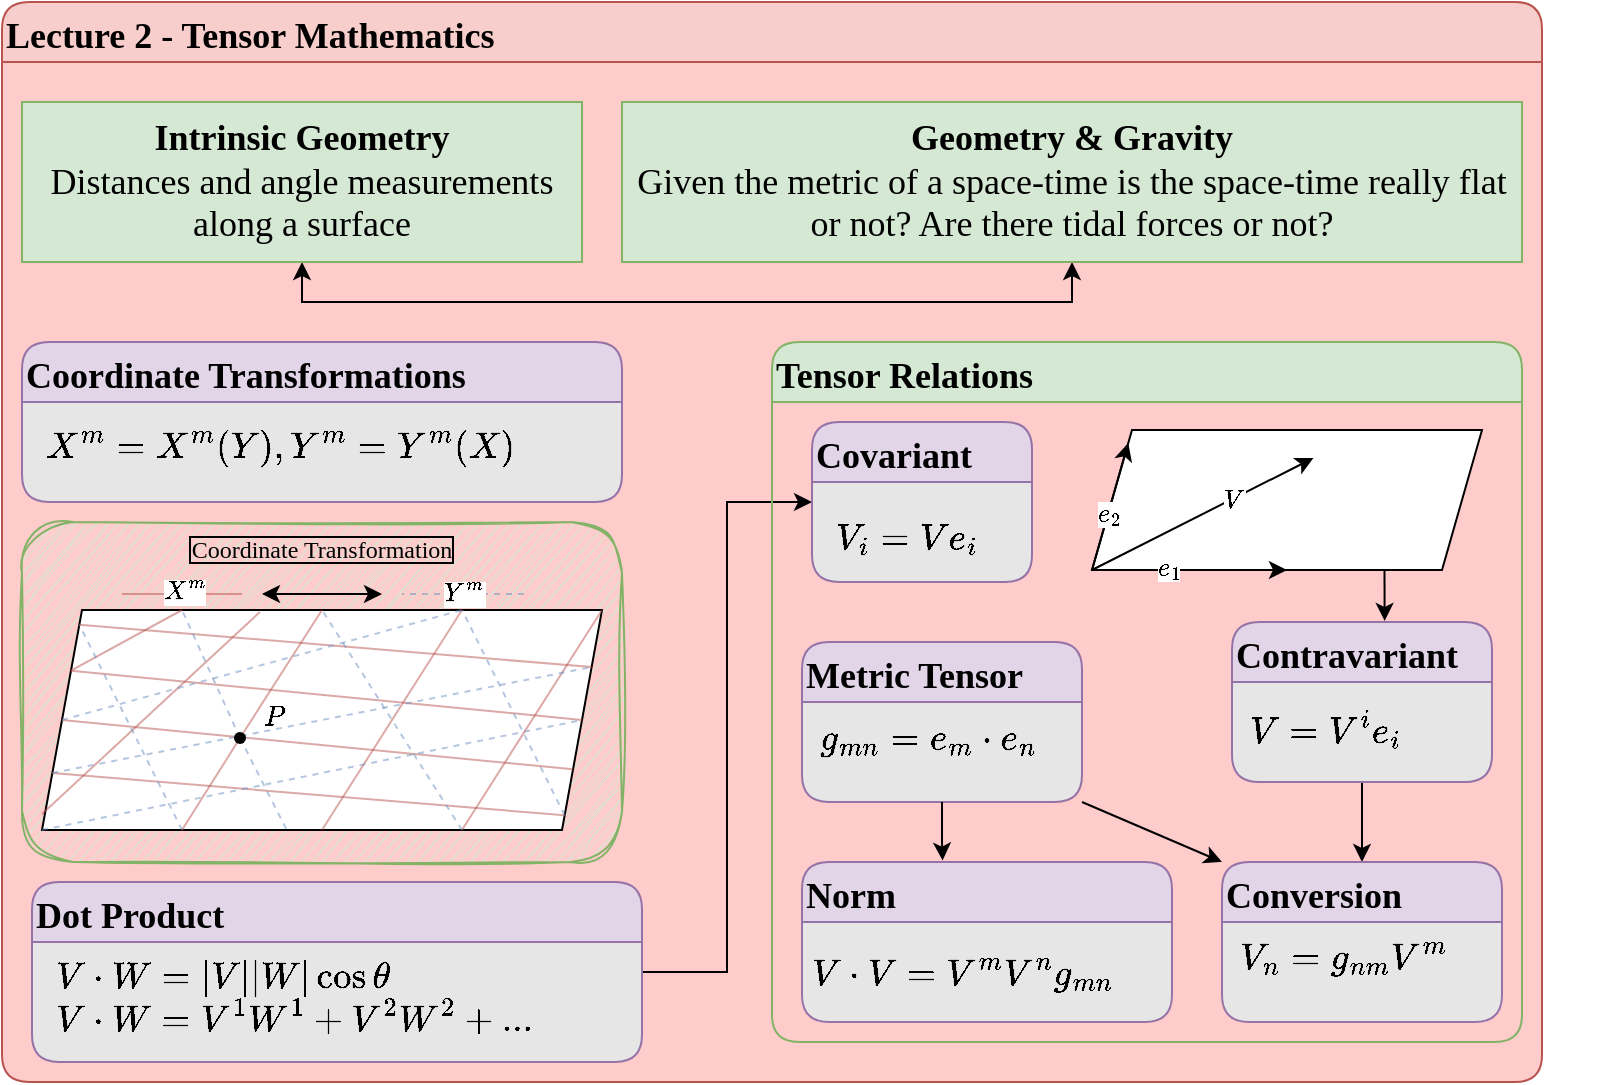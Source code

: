 <mxfile version="26.2.15">
  <diagram id="JDI_gfJpjxLJ_JYhKjTu" name="Page-1">
    <mxGraphModel dx="1234" dy="883" grid="1" gridSize="10" guides="1" tooltips="1" connect="1" arrows="1" fold="1" page="1" pageScale="1" pageWidth="850" pageHeight="1100" math="1" shadow="0">
      <root>
        <mxCell id="0" />
        <mxCell id="1" parent="0" />
        <mxCell id="2" value="Lecture 2 - Tensor Mathematics" style="swimlane;fontFamily=Comic Sans MS;fontSize=18;align=left;fillColor=#f8cecc;strokeColor=#b85450;fillStyle=auto;rounded=1;startSize=30;labelBackgroundColor=none;swimlaneFillColor=#FFCCCC;gradientColor=none;gradientDirection=south;glass=0;shadow=0;textShadow=0;labelBorderColor=none;collapsible=0;movable=0;resizable=0;rotatable=0;deletable=0;editable=0;locked=1;connectable=0;" parent="1" vertex="1">
          <mxGeometry x="40" y="10" width="770" height="540" as="geometry" />
        </mxCell>
        <mxCell id="rqJD057hp5dNB1Oq94-u-25" value="Coordinate Transformation" style="group;fillColor=#D5E8D4;strokeColor=#82b366;fontFamily=Comic Sans MS;labelBorderColor=default;connectable=0;sketch=1;curveFitting=1;jiggle=2;rounded=1;container=0;fontSize=12;movable=0;resizable=0;rotatable=0;deletable=0;editable=0;locked=1;" parent="1" vertex="1" connectable="0">
          <mxGeometry x="50" y="270" width="300" height="170" as="geometry" />
        </mxCell>
        <mxCell id="24" value="Coordinate Transformations" style="swimlane;fontFamily=Comic Sans MS;fontSize=18;align=left;fillColor=#e1d5e7;strokeColor=#9673a6;fillStyle=auto;rounded=1;startSize=30;swimlaneFillColor=#E6E6E6;collapsible=0;enumerate=0;comic=0;moveCells=0;fixedWidth=1;resizable=0;movableLabel=0;backgroundOutline=0;container=1;autosize=0;movable=0;rotatable=0;deletable=0;editable=0;locked=1;connectable=0;" parent="1" vertex="1">
          <mxGeometry x="50" y="180" width="300" height="80" as="geometry">
            <mxRectangle x="40" y="150" width="250" height="40" as="alternateBounds" />
          </mxGeometry>
        </mxCell>
        <mxCell id="25" value="`X^m = X^m(Y), Y^m = Y^m(X)`" style="text;html=1;align=left;verticalAlign=middle;resizable=0;points=[];autosize=1;strokeColor=none;fillColor=none;fontSize=18;fontFamily=Comic Sans MS;overflow=visible;portConstraint=none;connectable=0;autosizeGrid=1;backgroundOutline=0;recursiveResize=0;allowArrows=1;movable=0;rotatable=0;deletable=0;editable=0;locked=1;" parent="24" vertex="1">
          <mxGeometry x="10" y="32" width="290" height="40" as="geometry" />
        </mxCell>
        <mxCell id="Pdv_m9fTr3heHusSSOr7-30" style="edgeStyle=orthogonalEdgeStyle;rounded=0;orthogonalLoop=1;jettySize=auto;html=1;startArrow=classic;startFill=1;movable=0;resizable=0;rotatable=0;deletable=0;editable=0;locked=1;connectable=0;entryX=0.5;entryY=1;entryDx=0;entryDy=0;" parent="1" source="Pdv_m9fTr3heHusSSOr7-27" target="MurDivCq2SA582k9PhSN-25" edge="1">
          <mxGeometry relative="1" as="geometry">
            <Array as="points">
              <mxPoint x="190" y="160" />
              <mxPoint x="575" y="160" />
            </Array>
            <mxPoint x="575" y="130" as="targetPoint" />
          </mxGeometry>
        </mxCell>
        <mxCell id="Pdv_m9fTr3heHusSSOr7-27" value="&lt;p&gt;&lt;font face=&quot;Comic Sans MS&quot;&gt;&lt;span style=&quot;font-size: 18px;&quot;&gt;&lt;b&gt;Intrinsic Geometry&lt;/b&gt;&lt;br&gt;Distances and angle measurements along a surface&lt;/span&gt;&lt;/font&gt;&lt;/p&gt;" style="text;strokeColor=#82b366;align=center;fillColor=#d5e8d4;html=1;verticalAlign=middle;whiteSpace=wrap;rounded=0;fontFamily=Helvetica;fontSize=11;fontColor=default;movable=0;resizable=0;rotatable=0;deletable=0;editable=0;locked=1;connectable=0;" parent="1" vertex="1">
          <mxGeometry x="50" y="60" width="280" height="80" as="geometry" />
        </mxCell>
        <mxCell id="uogYfpa3hfwfO3VfYfQ4-28" style="edgeStyle=orthogonalEdgeStyle;rounded=0;orthogonalLoop=1;jettySize=auto;html=1;entryX=0;entryY=0.5;entryDx=0;entryDy=0;movable=0;resizable=0;rotatable=0;deletable=0;editable=0;locked=1;connectable=0;" parent="1" source="Pdv_m9fTr3heHusSSOr7-35" target="Pdv_m9fTr3heHusSSOr7-33" edge="1">
          <mxGeometry relative="1" as="geometry" />
        </mxCell>
        <mxCell id="Pdv_m9fTr3heHusSSOr7-35" value="Dot Product" style="swimlane;fontFamily=Comic Sans MS;fontSize=18;align=left;fillColor=#e1d5e7;strokeColor=#9673a6;fillStyle=auto;rounded=1;startSize=30;swimlaneFillColor=#E6E6E6;collapsible=0;enumerate=0;comic=0;moveCells=0;fixedWidth=1;resizable=0;movableLabel=0;backgroundOutline=0;container=1;autosize=0;movable=0;rotatable=0;deletable=0;editable=0;locked=1;connectable=0;" parent="1" vertex="1">
          <mxGeometry x="55" y="450" width="305" height="90" as="geometry">
            <mxRectangle x="40" y="150" width="250" height="40" as="alternateBounds" />
          </mxGeometry>
        </mxCell>
        <mxCell id="Pdv_m9fTr3heHusSSOr7-36" value="`V\cdot W = |V||W| \cos\theta`&lt;br&gt;`V\cdot W = V^1W^1 + V^2W^2 + ...`" style="text;html=1;align=left;verticalAlign=middle;resizable=0;points=[];autosize=1;strokeColor=none;fillColor=none;fontSize=18;fontFamily=Comic Sans MS;overflow=visible;portConstraint=none;connectable=0;autosizeGrid=1;backgroundOutline=0;recursiveResize=0;allowArrows=1;movable=0;rotatable=0;deletable=0;editable=0;locked=1;" parent="Pdv_m9fTr3heHusSSOr7-35" vertex="1">
          <mxGeometry x="10" y="28" width="340" height="60" as="geometry" />
        </mxCell>
        <mxCell id="uogYfpa3hfwfO3VfYfQ4-25" value="Tensor Relations" style="swimlane;fontFamily=Comic Sans MS;fontSize=18;align=left;fillColor=#d5e8d4;strokeColor=#82b366;fillStyle=auto;rounded=1;startSize=30;swimlaneFillColor=none;collapsible=0;enumerate=0;comic=0;moveCells=0;fixedWidth=1;resizable=0;movableLabel=0;backgroundOutline=0;container=1;autosize=0;movable=0;rotatable=0;deletable=0;editable=0;locked=1;connectable=0;" parent="1" vertex="1">
          <mxGeometry x="425" y="180" width="375" height="350" as="geometry">
            <mxRectangle x="40" y="150" width="250" height="40" as="alternateBounds" />
          </mxGeometry>
        </mxCell>
        <mxCell id="uogYfpa3hfwfO3VfYfQ4-26" style="edgeStyle=orthogonalEdgeStyle;rounded=0;orthogonalLoop=1;jettySize=auto;html=1;entryX=0.5;entryY=0;entryDx=0;entryDy=0;movable=0;resizable=0;rotatable=0;deletable=0;editable=0;locked=1;connectable=0;" parent="uogYfpa3hfwfO3VfYfQ4-25" source="Pdv_m9fTr3heHusSSOr7-31" target="Pdv_m9fTr3heHusSSOr7-39" edge="1">
          <mxGeometry relative="1" as="geometry" />
        </mxCell>
        <mxCell id="Pdv_m9fTr3heHusSSOr7-31" value="Contravariant" style="swimlane;fontFamily=Comic Sans MS;fontSize=18;align=left;fillColor=#e1d5e7;strokeColor=#9673a6;fillStyle=auto;rounded=1;startSize=30;swimlaneFillColor=#E6E6E6;collapsible=0;enumerate=0;comic=0;moveCells=0;fixedWidth=1;resizable=0;movableLabel=0;backgroundOutline=0;container=1;autosize=0;movable=0;rotatable=0;deletable=0;editable=0;locked=1;connectable=0;" parent="uogYfpa3hfwfO3VfYfQ4-25" vertex="1">
          <mxGeometry x="230" y="140" width="130" height="80" as="geometry">
            <mxRectangle x="40" y="150" width="250" height="40" as="alternateBounds" />
          </mxGeometry>
        </mxCell>
        <mxCell id="Pdv_m9fTr3heHusSSOr7-32" value="`V = V^i e_i`" style="text;html=1;align=left;verticalAlign=middle;resizable=0;points=[];autosize=1;strokeColor=none;fillColor=none;fontSize=18;fontFamily=Comic Sans MS;overflow=visible;portConstraint=none;connectable=0;autosizeGrid=1;backgroundOutline=0;recursiveResize=0;allowArrows=1;movable=0;rotatable=0;deletable=0;editable=0;locked=1;" parent="Pdv_m9fTr3heHusSSOr7-31" vertex="1">
          <mxGeometry x="7" y="35" width="130" height="40" as="geometry" />
        </mxCell>
        <mxCell id="Pdv_m9fTr3heHusSSOr7-37" value="Metric Tensor" style="swimlane;fontFamily=Comic Sans MS;fontSize=18;align=left;fillColor=#e1d5e7;strokeColor=#9673a6;fillStyle=auto;rounded=1;startSize=30;swimlaneFillColor=#E6E6E6;collapsible=0;enumerate=0;comic=0;moveCells=0;fixedWidth=1;resizable=0;movableLabel=0;backgroundOutline=0;container=1;autosize=0;movable=0;rotatable=0;deletable=0;editable=0;locked=1;connectable=0;" parent="uogYfpa3hfwfO3VfYfQ4-25" vertex="1">
          <mxGeometry x="15" y="150" width="140" height="80" as="geometry">
            <mxRectangle x="40" y="150" width="250" height="40" as="alternateBounds" />
          </mxGeometry>
        </mxCell>
        <mxCell id="Pdv_m9fTr3heHusSSOr7-38" value="`g_{mn} = e_m \cdot e_n`" style="text;html=1;align=left;verticalAlign=middle;resizable=0;points=[];autosize=1;strokeColor=none;fillColor=none;fontSize=18;fontFamily=Comic Sans MS;overflow=visible;portConstraint=none;connectable=0;autosizeGrid=1;backgroundOutline=0;recursiveResize=0;allowArrows=1;movable=0;rotatable=0;deletable=0;editable=0;locked=1;" parent="Pdv_m9fTr3heHusSSOr7-37" vertex="1">
          <mxGeometry x="7" y="28" width="250" height="40" as="geometry" />
        </mxCell>
        <mxCell id="Pdv_m9fTr3heHusSSOr7-39" value="Conversion" style="swimlane;fontFamily=Comic Sans MS;fontSize=18;align=left;fillColor=#e1d5e7;strokeColor=#9673a6;fillStyle=auto;rounded=1;startSize=30;swimlaneFillColor=#E6E6E6;collapsible=0;enumerate=0;comic=0;moveCells=0;fixedWidth=1;resizable=0;movableLabel=0;backgroundOutline=0;container=1;autosize=0;movable=0;rotatable=0;deletable=0;editable=0;locked=1;connectable=0;" parent="uogYfpa3hfwfO3VfYfQ4-25" vertex="1">
          <mxGeometry x="225" y="260" width="140" height="80" as="geometry">
            <mxRectangle x="40" y="150" width="250" height="40" as="alternateBounds" />
          </mxGeometry>
        </mxCell>
        <mxCell id="Pdv_m9fTr3heHusSSOr7-40" value="`V_n = g_{nm}V^m`" style="text;html=1;align=left;verticalAlign=middle;resizable=0;points=[];autosize=1;strokeColor=none;fillColor=none;fontSize=18;fontFamily=Comic Sans MS;overflow=visible;portConstraint=none;connectable=0;autosizeGrid=1;backgroundOutline=0;recursiveResize=0;allowArrows=1;movable=0;rotatable=0;deletable=0;editable=0;locked=1;" parent="Pdv_m9fTr3heHusSSOr7-39" vertex="1">
          <mxGeometry x="7" y="28" width="190" height="40" as="geometry" />
        </mxCell>
        <mxCell id="Pdv_m9fTr3heHusSSOr7-33" value="Covariant" style="swimlane;fontFamily=Comic Sans MS;fontSize=18;align=left;fillColor=#e1d5e7;strokeColor=#9673a6;fillStyle=auto;rounded=1;startSize=30;swimlaneFillColor=#E6E6E6;collapsible=0;enumerate=0;comic=0;moveCells=0;fixedWidth=1;resizable=0;movableLabel=0;backgroundOutline=0;container=1;autosize=0;movable=0;rotatable=0;deletable=0;editable=0;locked=1;connectable=0;" parent="uogYfpa3hfwfO3VfYfQ4-25" vertex="1">
          <mxGeometry x="20" y="40" width="110" height="80" as="geometry">
            <mxRectangle x="40" y="150" width="250" height="40" as="alternateBounds" />
          </mxGeometry>
        </mxCell>
        <mxCell id="Pdv_m9fTr3heHusSSOr7-34" value="`V_i = V e_i`" style="text;html=1;align=left;verticalAlign=middle;resizable=0;points=[];autosize=1;strokeColor=none;fillColor=none;fontSize=18;fontFamily=Comic Sans MS;overflow=visible;portConstraint=none;connectable=0;autosizeGrid=1;backgroundOutline=0;recursiveResize=0;allowArrows=1;movable=0;rotatable=0;deletable=0;editable=0;locked=1;" parent="Pdv_m9fTr3heHusSSOr7-33" vertex="1">
          <mxGeometry x="10" y="38" width="130" height="40" as="geometry" />
        </mxCell>
        <mxCell id="uogYfpa3hfwfO3VfYfQ4-29" value="Norm" style="swimlane;fontFamily=Comic Sans MS;fontSize=18;align=left;fillColor=#e1d5e7;strokeColor=#9673a6;fillStyle=auto;rounded=1;startSize=30;swimlaneFillColor=#E6E6E6;collapsible=0;enumerate=0;comic=0;moveCells=0;fixedWidth=1;resizable=0;movableLabel=0;backgroundOutline=0;container=1;autosize=0;movable=0;rotatable=0;deletable=0;editable=0;locked=1;connectable=0;" parent="uogYfpa3hfwfO3VfYfQ4-25" vertex="1">
          <mxGeometry x="15" y="260" width="185" height="80" as="geometry">
            <mxRectangle x="40" y="150" width="250" height="40" as="alternateBounds" />
          </mxGeometry>
        </mxCell>
        <mxCell id="uogYfpa3hfwfO3VfYfQ4-30" value="`V \cdot V = V^mV^n g_{mn}`" style="text;html=1;align=left;verticalAlign=middle;resizable=0;points=[];autosize=1;strokeColor=none;fillColor=none;fontSize=18;fontFamily=Comic Sans MS;overflow=visible;portConstraint=none;connectable=0;autosizeGrid=1;backgroundOutline=0;recursiveResize=0;allowArrows=1;movable=0;rotatable=0;deletable=0;editable=0;locked=1;" parent="uogYfpa3hfwfO3VfYfQ4-29" vertex="1">
          <mxGeometry x="3" y="36" width="280" height="40" as="geometry" />
        </mxCell>
        <mxCell id="uogYfpa3hfwfO3VfYfQ4-32" style="edgeStyle=orthogonalEdgeStyle;rounded=0;orthogonalLoop=1;jettySize=auto;html=1;entryX=0.38;entryY=-0.009;entryDx=0;entryDy=0;entryPerimeter=0;movable=0;resizable=0;rotatable=0;deletable=0;editable=0;locked=1;connectable=0;" parent="uogYfpa3hfwfO3VfYfQ4-25" source="Pdv_m9fTr3heHusSSOr7-37" target="uogYfpa3hfwfO3VfYfQ4-29" edge="1">
          <mxGeometry relative="1" as="geometry" />
        </mxCell>
        <mxCell id="rqJD057hp5dNB1Oq94-u-26" value="" style="shape=parallelogram;perimeter=parallelogramPerimeter;whiteSpace=wrap;html=1;fixedSize=1;movable=0;resizable=0;rotatable=0;deletable=0;editable=0;locked=1;connectable=0;" parent="uogYfpa3hfwfO3VfYfQ4-25" vertex="1">
          <mxGeometry x="160" y="44" width="195" height="70" as="geometry" />
        </mxCell>
        <mxCell id="rqJD057hp5dNB1Oq94-u-27" value="" style="endArrow=classic;html=1;rounded=0;entryX=0;entryY=0;entryDx=0;entryDy=0;exitX=0;exitY=1;exitDx=0;exitDy=0;movable=0;resizable=0;rotatable=0;deletable=0;editable=0;locked=1;connectable=0;" parent="uogYfpa3hfwfO3VfYfQ4-25" source="rqJD057hp5dNB1Oq94-u-26" target="rqJD057hp5dNB1Oq94-u-26" edge="1">
          <mxGeometry width="50" height="50" relative="1" as="geometry">
            <mxPoint x="295" y="350" as="sourcePoint" />
            <mxPoint x="345" y="300" as="targetPoint" />
          </mxGeometry>
        </mxCell>
        <mxCell id="rqJD057hp5dNB1Oq94-u-30" value="`e_2`" style="edgeLabel;html=1;align=center;verticalAlign=middle;resizable=0;points=[];movable=0;rotatable=0;deletable=0;editable=0;locked=1;connectable=0;" parent="rqJD057hp5dNB1Oq94-u-27" vertex="1" connectable="0">
          <mxGeometry x="-0.28" y="1" relative="1" as="geometry">
            <mxPoint x="2" y="-5" as="offset" />
          </mxGeometry>
        </mxCell>
        <mxCell id="rqJD057hp5dNB1Oq94-u-28" value="" style="endArrow=classic;html=1;rounded=0;entryX=0.5;entryY=1;entryDx=0;entryDy=0;exitX=0;exitY=1;exitDx=0;exitDy=0;elbow=horizontal;movable=0;resizable=0;rotatable=0;deletable=0;editable=0;locked=1;connectable=0;" parent="uogYfpa3hfwfO3VfYfQ4-25" source="rqJD057hp5dNB1Oq94-u-26" target="rqJD057hp5dNB1Oq94-u-26" edge="1">
          <mxGeometry width="50" height="50" relative="1" as="geometry">
            <mxPoint x="244" y="338" as="sourcePoint" />
            <mxPoint x="258" y="296" as="targetPoint" />
          </mxGeometry>
        </mxCell>
        <mxCell id="rqJD057hp5dNB1Oq94-u-29" value="`e_1`" style="edgeLabel;html=1;align=center;verticalAlign=middle;resizable=0;points=[];movable=0;rotatable=0;deletable=0;editable=0;locked=1;connectable=0;" parent="rqJD057hp5dNB1Oq94-u-28" vertex="1" connectable="0">
          <mxGeometry x="-0.35" y="1" relative="1" as="geometry">
            <mxPoint x="6" as="offset" />
          </mxGeometry>
        </mxCell>
        <mxCell id="rqJD057hp5dNB1Oq94-u-31" value="" style="endArrow=classic;html=1;rounded=0;exitX=0;exitY=1;exitDx=0;exitDy=0;entryX=0.568;entryY=0.2;entryDx=0;entryDy=0;entryPerimeter=0;movable=0;resizable=0;rotatable=0;deletable=0;editable=0;locked=1;connectable=0;" parent="uogYfpa3hfwfO3VfYfQ4-25" source="rqJD057hp5dNB1Oq94-u-26" target="rqJD057hp5dNB1Oq94-u-26" edge="1">
          <mxGeometry width="50" height="50" relative="1" as="geometry">
            <mxPoint x="275" y="340" as="sourcePoint" />
            <mxPoint x="325" y="290" as="targetPoint" />
          </mxGeometry>
        </mxCell>
        <mxCell id="rqJD057hp5dNB1Oq94-u-32" value="`V`" style="edgeLabel;html=1;align=center;verticalAlign=middle;resizable=0;points=[];movable=0;rotatable=0;deletable=0;editable=0;locked=1;connectable=0;" parent="rqJD057hp5dNB1Oq94-u-31" vertex="1" connectable="0">
          <mxGeometry x="0.412" relative="1" as="geometry">
            <mxPoint x="-7" y="4" as="offset" />
          </mxGeometry>
        </mxCell>
        <mxCell id="rqJD057hp5dNB1Oq94-u-35" value="" style="endArrow=classic;html=1;rounded=0;exitX=1;exitY=1;exitDx=0;exitDy=0;entryX=0;entryY=0;entryDx=0;entryDy=0;movable=0;resizable=0;rotatable=0;deletable=0;editable=0;locked=1;connectable=0;" parent="uogYfpa3hfwfO3VfYfQ4-25" source="Pdv_m9fTr3heHusSSOr7-37" target="Pdv_m9fTr3heHusSSOr7-39" edge="1">
          <mxGeometry width="50" height="50" relative="1" as="geometry">
            <mxPoint x="285" y="240" as="sourcePoint" />
            <mxPoint x="335" y="190" as="targetPoint" />
          </mxGeometry>
        </mxCell>
        <mxCell id="rqJD057hp5dNB1Oq94-u-37" value="" style="endArrow=classic;html=1;rounded=0;exitX=0.75;exitY=1;exitDx=0;exitDy=0;entryX=0.587;entryY=-0.007;entryDx=0;entryDy=0;entryPerimeter=0;movable=0;resizable=0;rotatable=0;deletable=0;editable=0;locked=1;connectable=0;" parent="uogYfpa3hfwfO3VfYfQ4-25" source="rqJD057hp5dNB1Oq94-u-26" target="Pdv_m9fTr3heHusSSOr7-31" edge="1">
          <mxGeometry width="50" height="50" relative="1" as="geometry">
            <mxPoint x="255" y="230" as="sourcePoint" />
            <mxPoint x="305" y="180" as="targetPoint" />
          </mxGeometry>
        </mxCell>
        <mxCell id="uogYfpa3hfwfO3VfYfQ4-35" value="" style="shape=parallelogram;perimeter=parallelogramPerimeter;whiteSpace=wrap;html=1;fixedSize=1;movable=0;resizable=0;rotatable=0;deletable=0;editable=0;locked=1;connectable=0;" parent="1" vertex="1">
          <mxGeometry x="60" y="314" width="280" height="110" as="geometry" />
        </mxCell>
        <mxCell id="uogYfpa3hfwfO3VfYfQ4-36" value="" style="endArrow=none;html=1;rounded=0;exitX=0;exitY=0.25;exitDx=0;exitDy=0;entryX=0.25;entryY=0;entryDx=0;entryDy=0;fillColor=#f8cecc;strokeColor=#b85450;opacity=50;movable=0;resizable=0;rotatable=0;deletable=0;editable=0;locked=1;connectable=0;" parent="1" source="uogYfpa3hfwfO3VfYfQ4-35" target="uogYfpa3hfwfO3VfYfQ4-35" edge="1">
          <mxGeometry width="50" height="50" relative="1" as="geometry">
            <mxPoint x="70" y="356" as="sourcePoint" />
            <mxPoint x="120" y="306" as="targetPoint" />
          </mxGeometry>
        </mxCell>
        <mxCell id="uogYfpa3hfwfO3VfYfQ4-37" value="" style="endArrow=none;html=1;rounded=0;entryX=0.389;entryY=0.009;entryDx=0;entryDy=0;entryPerimeter=0;fillColor=#f8cecc;strokeColor=#b85450;opacity=50;movable=0;resizable=0;rotatable=0;deletable=0;editable=0;locked=1;connectable=0;" parent="1" target="uogYfpa3hfwfO3VfYfQ4-35" edge="1">
          <mxGeometry width="50" height="50" relative="1" as="geometry">
            <mxPoint x="60" y="416" as="sourcePoint" />
            <mxPoint x="110" y="366" as="targetPoint" />
          </mxGeometry>
        </mxCell>
        <mxCell id="uogYfpa3hfwfO3VfYfQ4-39" value="" style="endArrow=none;html=1;rounded=0;entryX=0.5;entryY=0;entryDx=0;entryDy=0;exitDx=0;exitDy=0;fillColor=#f8cecc;strokeColor=#b85450;opacity=50;movable=0;resizable=0;rotatable=0;deletable=0;editable=0;locked=1;connectable=0;" parent="1" source="uogYfpa3hfwfO3VfYfQ4-46" target="uogYfpa3hfwfO3VfYfQ4-35" edge="1">
          <mxGeometry width="50" height="50" relative="1" as="geometry">
            <mxPoint x="130" y="415" as="sourcePoint" />
            <mxPoint x="239" y="306" as="targetPoint" />
          </mxGeometry>
        </mxCell>
        <mxCell id="uogYfpa3hfwfO3VfYfQ4-40" value="" style="endArrow=none;html=1;rounded=0;entryX=0.75;entryY=0;entryDx=0;entryDy=0;exitX=0.5;exitY=1;exitDx=0;exitDy=0;fillColor=#f8cecc;strokeColor=#b85450;opacity=50;movable=0;resizable=0;rotatable=0;deletable=0;editable=0;locked=1;connectable=0;" parent="1" source="uogYfpa3hfwfO3VfYfQ4-35" target="uogYfpa3hfwfO3VfYfQ4-35" edge="1">
          <mxGeometry width="50" height="50" relative="1" as="geometry">
            <mxPoint x="180" y="416" as="sourcePoint" />
            <mxPoint x="250" y="306" as="targetPoint" />
          </mxGeometry>
        </mxCell>
        <mxCell id="uogYfpa3hfwfO3VfYfQ4-41" value="" style="endArrow=none;html=1;rounded=0;entryX=1;entryY=0;entryDx=0;entryDy=0;exitX=0.75;exitY=1;exitDx=0;exitDy=0;fillColor=#f8cecc;strokeColor=#b85450;opacity=50;movable=0;resizable=0;rotatable=0;deletable=0;editable=0;locked=1;connectable=0;" parent="1" source="uogYfpa3hfwfO3VfYfQ4-35" target="uogYfpa3hfwfO3VfYfQ4-35" edge="1">
          <mxGeometry width="50" height="50" relative="1" as="geometry">
            <mxPoint x="210" y="426" as="sourcePoint" />
            <mxPoint x="280" y="316" as="targetPoint" />
          </mxGeometry>
        </mxCell>
        <mxCell id="uogYfpa3hfwfO3VfYfQ4-42" value="" style="endArrow=none;html=1;rounded=0;exitX=0;exitY=0.75;exitDx=0;exitDy=0;entryX=1;entryY=1;entryDx=0;entryDy=0;fillColor=#f8cecc;strokeColor=#b85450;opacity=50;movable=0;resizable=0;rotatable=0;deletable=0;editable=0;locked=1;connectable=0;" parent="1" source="uogYfpa3hfwfO3VfYfQ4-35" target="uogYfpa3hfwfO3VfYfQ4-35" edge="1">
          <mxGeometry width="50" height="50" relative="1" as="geometry">
            <mxPoint x="190" y="396" as="sourcePoint" />
            <mxPoint x="240" y="346" as="targetPoint" />
          </mxGeometry>
        </mxCell>
        <mxCell id="uogYfpa3hfwfO3VfYfQ4-43" value="" style="endArrow=none;html=1;rounded=0;exitX=0;exitY=0.5;exitDx=0;exitDy=0;entryX=1;entryY=0.75;entryDx=0;entryDy=0;fillColor=#f8cecc;strokeColor=#b85450;opacity=50;movable=0;resizable=0;rotatable=0;deletable=0;editable=0;locked=1;connectable=0;" parent="1" source="uogYfpa3hfwfO3VfYfQ4-35" target="uogYfpa3hfwfO3VfYfQ4-35" edge="1">
          <mxGeometry width="50" height="50" relative="1" as="geometry">
            <mxPoint x="75" y="397" as="sourcePoint" />
            <mxPoint x="331" y="419" as="targetPoint" />
          </mxGeometry>
        </mxCell>
        <mxCell id="uogYfpa3hfwfO3VfYfQ4-44" value="" style="endArrow=none;html=1;rounded=0;exitX=0;exitY=0.25;exitDx=0;exitDy=0;entryX=1;entryY=0.5;entryDx=0;entryDy=0;fillColor=#f8cecc;strokeColor=#b85450;opacity=50;movable=0;resizable=0;rotatable=0;deletable=0;editable=0;locked=1;connectable=0;" parent="1" source="uogYfpa3hfwfO3VfYfQ4-35" target="uogYfpa3hfwfO3VfYfQ4-35" edge="1">
          <mxGeometry width="50" height="50" relative="1" as="geometry">
            <mxPoint x="80" y="371" as="sourcePoint" />
            <mxPoint x="336" y="396" as="targetPoint" />
          </mxGeometry>
        </mxCell>
        <mxCell id="uogYfpa3hfwfO3VfYfQ4-45" value="" style="endArrow=none;html=1;rounded=0;exitX=0;exitY=0;exitDx=0;exitDy=0;entryX=1;entryY=0.25;entryDx=0;entryDy=0;fillColor=#f8cecc;strokeColor=#b85450;opacity=50;movable=0;resizable=0;rotatable=0;deletable=0;editable=0;locked=1;connectable=0;" parent="1" source="uogYfpa3hfwfO3VfYfQ4-35" target="uogYfpa3hfwfO3VfYfQ4-35" edge="1">
          <mxGeometry width="50" height="50" relative="1" as="geometry">
            <mxPoint x="84" y="346" as="sourcePoint" />
            <mxPoint x="340" y="371" as="targetPoint" />
          </mxGeometry>
        </mxCell>
        <mxCell id="uogYfpa3hfwfO3VfYfQ4-50" value="" style="endArrow=none;dashed=1;html=1;rounded=0;entryX=0.25;entryY=0;entryDx=0;entryDy=0;exitDx=0;exitDy=0;exitPerimeter=0;fillColor=#dae8fc;strokeColor=#6c8ebf;opacity=50;movable=0;resizable=0;rotatable=0;deletable=0;editable=0;locked=1;connectable=0;" parent="1" source="uogYfpa3hfwfO3VfYfQ4-46" target="uogYfpa3hfwfO3VfYfQ4-35" edge="1">
          <mxGeometry width="50" height="50" relative="1" as="geometry">
            <mxPoint x="130" y="416" as="sourcePoint" />
            <mxPoint x="240" y="346" as="targetPoint" />
          </mxGeometry>
        </mxCell>
        <mxCell id="uogYfpa3hfwfO3VfYfQ4-51" value="" style="endArrow=none;dashed=1;html=1;rounded=0;entryX=0.5;entryY=0;entryDx=0;entryDy=0;exitX=0.75;exitY=1;exitDx=0;exitDy=0;fillColor=#dae8fc;strokeColor=#6c8ebf;opacity=50;movable=0;resizable=0;rotatable=0;deletable=0;editable=0;locked=1;connectable=0;" parent="1" source="uogYfpa3hfwfO3VfYfQ4-35" target="uogYfpa3hfwfO3VfYfQ4-35" edge="1">
          <mxGeometry width="50" height="50" relative="1" as="geometry">
            <mxPoint x="140" y="426" as="sourcePoint" />
            <mxPoint x="140" y="316" as="targetPoint" />
          </mxGeometry>
        </mxCell>
        <mxCell id="uogYfpa3hfwfO3VfYfQ4-52" value="" style="endArrow=none;dashed=1;html=1;rounded=0;entryX=0;entryY=0;entryDx=0;entryDy=0;exitX=0.25;exitY=1;exitDx=0;exitDy=0;fillColor=#dae8fc;strokeColor=#6c8ebf;opacity=50;movable=0;resizable=0;rotatable=0;deletable=0;editable=0;locked=1;connectable=0;" parent="1" source="uogYfpa3hfwfO3VfYfQ4-35" target="uogYfpa3hfwfO3VfYfQ4-35" edge="1">
          <mxGeometry width="50" height="50" relative="1" as="geometry">
            <mxPoint x="210" y="426" as="sourcePoint" />
            <mxPoint x="140" y="316" as="targetPoint" />
          </mxGeometry>
        </mxCell>
        <mxCell id="uogYfpa3hfwfO3VfYfQ4-53" value="" style="endArrow=none;dashed=1;html=1;rounded=0;entryX=0.75;entryY=0;entryDx=0;entryDy=0;exitX=1;exitY=1;exitDx=0;exitDy=0;fillColor=#dae8fc;strokeColor=#6c8ebf;opacity=50;movable=0;resizable=0;rotatable=0;deletable=0;editable=0;locked=1;connectable=0;" parent="1" source="uogYfpa3hfwfO3VfYfQ4-35" target="uogYfpa3hfwfO3VfYfQ4-35" edge="1">
          <mxGeometry width="50" height="50" relative="1" as="geometry">
            <mxPoint x="140" y="426" as="sourcePoint" />
            <mxPoint x="89" y="323" as="targetPoint" />
          </mxGeometry>
        </mxCell>
        <mxCell id="uogYfpa3hfwfO3VfYfQ4-54" value="" style="endArrow=none;dashed=1;html=1;rounded=0;entryX=1;entryY=0.5;entryDx=0;entryDy=0;exitX=0;exitY=1;exitDx=0;exitDy=0;fillColor=#dae8fc;strokeColor=#6c8ebf;opacity=50;movable=0;resizable=0;rotatable=0;deletable=0;editable=0;locked=1;connectable=0;" parent="1" source="uogYfpa3hfwfO3VfYfQ4-35" target="uogYfpa3hfwfO3VfYfQ4-35" edge="1">
          <mxGeometry width="50" height="50" relative="1" as="geometry">
            <mxPoint x="140" y="426" as="sourcePoint" />
            <mxPoint x="89" y="323" as="targetPoint" />
          </mxGeometry>
        </mxCell>
        <mxCell id="uogYfpa3hfwfO3VfYfQ4-55" value="" style="endArrow=none;dashed=1;html=1;rounded=0;entryX=1;entryY=0.25;entryDx=0;entryDy=0;exitX=0;exitY=0.75;exitDx=0;exitDy=0;fillColor=#dae8fc;strokeColor=#6c8ebf;opacity=50;movable=0;resizable=0;rotatable=0;deletable=0;editable=0;locked=1;connectable=0;" parent="1" source="uogYfpa3hfwfO3VfYfQ4-35" target="uogYfpa3hfwfO3VfYfQ4-35" edge="1">
          <mxGeometry width="50" height="50" relative="1" as="geometry">
            <mxPoint x="70" y="426" as="sourcePoint" />
            <mxPoint x="340" y="371" as="targetPoint" />
          </mxGeometry>
        </mxCell>
        <mxCell id="uogYfpa3hfwfO3VfYfQ4-56" value="" style="endArrow=none;dashed=1;html=1;rounded=0;entryX=0.75;entryY=0;entryDx=0;entryDy=0;exitX=0;exitY=0.5;exitDx=0;exitDy=0;fillColor=#dae8fc;strokeColor=#6c8ebf;opacity=50;movable=0;resizable=0;rotatable=0;deletable=0;editable=0;locked=1;connectable=0;" parent="1" source="uogYfpa3hfwfO3VfYfQ4-35" target="uogYfpa3hfwfO3VfYfQ4-35" edge="1">
          <mxGeometry width="50" height="50" relative="1" as="geometry">
            <mxPoint x="75" y="397" as="sourcePoint" />
            <mxPoint x="345" y="345" as="targetPoint" />
          </mxGeometry>
        </mxCell>
        <mxCell id="uogYfpa3hfwfO3VfYfQ4-58" value="" style="endArrow=none;dashed=1;html=1;rounded=0;entryX=0;entryY=0;entryDx=0;entryDy=0;fillColor=#dae8fc;strokeColor=#6c8ebf;opacity=50;movable=0;resizable=0;rotatable=0;deletable=0;editable=0;locked=1;connectable=0;" parent="1" edge="1">
          <mxGeometry width="50" height="50" relative="1" as="geometry">
            <mxPoint x="301" y="306" as="sourcePoint" />
            <mxPoint x="240" y="306" as="targetPoint" />
          </mxGeometry>
        </mxCell>
        <mxCell id="uogYfpa3hfwfO3VfYfQ4-59" value="`Y^m`" style="edgeLabel;html=1;align=center;verticalAlign=middle;resizable=0;points=[];movable=0;rotatable=0;deletable=0;editable=0;locked=1;connectable=0;" parent="uogYfpa3hfwfO3VfYfQ4-58" vertex="1" connectable="0">
          <mxGeometry x="-0.335" y="1" relative="1" as="geometry">
            <mxPoint x="-10" y="-1" as="offset" />
          </mxGeometry>
        </mxCell>
        <mxCell id="uogYfpa3hfwfO3VfYfQ4-60" value="" style="endArrow=none;html=1;rounded=0;fillColor=#f8cecc;strokeColor=#b85450;opacity=50;movable=0;resizable=0;rotatable=0;deletable=0;editable=0;locked=1;connectable=0;" parent="1" edge="1">
          <mxGeometry width="50" height="50" relative="1" as="geometry">
            <mxPoint x="100" y="306" as="sourcePoint" />
            <mxPoint x="160" y="306" as="targetPoint" />
          </mxGeometry>
        </mxCell>
        <mxCell id="uogYfpa3hfwfO3VfYfQ4-61" value="`X^m`" style="edgeLabel;html=1;align=center;verticalAlign=middle;resizable=0;points=[];movable=0;rotatable=0;deletable=0;editable=0;locked=1;connectable=0;" parent="uogYfpa3hfwfO3VfYfQ4-60" vertex="1" connectable="0">
          <mxGeometry x="0.02" y="1" relative="1" as="geometry">
            <mxPoint as="offset" />
          </mxGeometry>
        </mxCell>
        <mxCell id="uogYfpa3hfwfO3VfYfQ4-62" value="" style="endArrow=classic;startArrow=classic;html=1;rounded=0;movable=0;resizable=0;rotatable=0;deletable=0;editable=0;locked=1;connectable=0;" parent="1" edge="1">
          <mxGeometry width="50" height="50" relative="1" as="geometry">
            <mxPoint x="170" y="306" as="sourcePoint" />
            <mxPoint x="230" y="306" as="targetPoint" />
          </mxGeometry>
        </mxCell>
        <mxCell id="uogYfpa3hfwfO3VfYfQ4-63" value="" style="endArrow=none;html=1;rounded=0;entryDx=0;entryDy=0;exitX=0.25;exitY=1;exitDx=0;exitDy=0;fillColor=#f8cecc;strokeColor=#b85450;opacity=50;movable=0;resizable=0;rotatable=0;deletable=0;editable=0;locked=1;connectable=0;" parent="1" source="uogYfpa3hfwfO3VfYfQ4-35" target="uogYfpa3hfwfO3VfYfQ4-46" edge="1">
          <mxGeometry width="50" height="50" relative="1" as="geometry">
            <mxPoint x="130" y="424" as="sourcePoint" />
            <mxPoint x="200" y="314" as="targetPoint" />
          </mxGeometry>
        </mxCell>
        <mxCell id="uogYfpa3hfwfO3VfYfQ4-64" value="" style="endArrow=none;dashed=1;html=1;rounded=0;entryDx=0;entryDy=0;exitX=0.436;exitY=0.995;exitDx=0;exitDy=0;exitPerimeter=0;fillColor=#dae8fc;strokeColor=#6c8ebf;opacity=50;movable=0;resizable=0;rotatable=0;deletable=0;editable=0;locked=1;connectable=0;" parent="1" source="uogYfpa3hfwfO3VfYfQ4-35" target="uogYfpa3hfwfO3VfYfQ4-46" edge="1">
          <mxGeometry width="50" height="50" relative="1" as="geometry">
            <mxPoint x="182" y="423" as="sourcePoint" />
            <mxPoint x="130" y="314" as="targetPoint" />
          </mxGeometry>
        </mxCell>
        <mxCell id="uogYfpa3hfwfO3VfYfQ4-46" value="" style="shape=waypoint;sketch=0;fillStyle=solid;size=6;pointerEvents=1;points=[];fillColor=none;resizable=0;rotatable=0;perimeter=centerPerimeter;snapToPoint=1;movable=0;deletable=0;editable=0;locked=1;connectable=0;" parent="1" vertex="1">
          <mxGeometry x="149" y="368" width="20" height="20" as="geometry" />
        </mxCell>
        <mxCell id="uogYfpa3hfwfO3VfYfQ4-65" value="`P`" style="text;html=1;align=center;verticalAlign=middle;whiteSpace=wrap;rounded=0;movable=0;resizable=0;rotatable=0;deletable=0;editable=0;locked=1;connectable=0;" parent="1" vertex="1">
          <mxGeometry x="146" y="352" width="60" height="30" as="geometry" />
        </mxCell>
        <mxCell id="MurDivCq2SA582k9PhSN-25" value="&lt;p&gt;&lt;font face=&quot;Comic Sans MS&quot;&gt;&lt;span style=&quot;font-size: 18px;&quot;&gt;&lt;b&gt;Geometry &amp;amp; Gravity&lt;/b&gt;&lt;br&gt;Given the metric of a space-time is the space-time really flat or not? Are there tidal forces or not?&lt;/span&gt;&lt;/font&gt;&lt;/p&gt;" style="text;strokeColor=#82b366;align=center;fillColor=#d5e8d4;html=1;verticalAlign=middle;whiteSpace=wrap;rounded=0;fontFamily=Helvetica;fontSize=11;fontColor=default;movable=0;resizable=0;rotatable=0;deletable=0;editable=0;locked=1;connectable=0;" parent="1" vertex="1">
          <mxGeometry x="350" y="60" width="450" height="80" as="geometry" />
        </mxCell>
      </root>
    </mxGraphModel>
  </diagram>
</mxfile>

